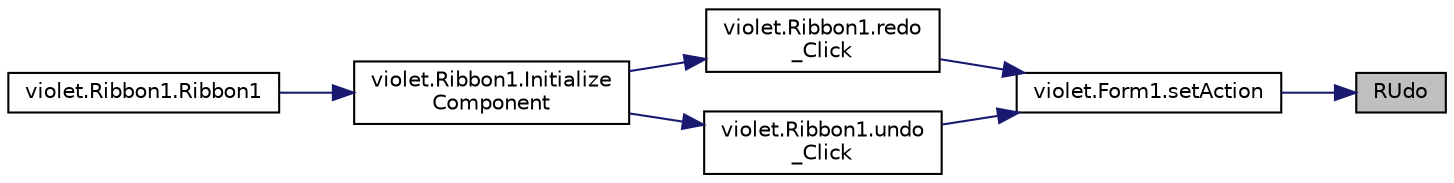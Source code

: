 digraph "RUdo"
{
 // LATEX_PDF_SIZE
  edge [fontname="Helvetica",fontsize="10",labelfontname="Helvetica",labelfontsize="10"];
  node [fontname="Helvetica",fontsize="10",shape=record];
  rankdir="RL";
  Node82 [label="RUdo",height=0.2,width=0.4,color="black", fillcolor="grey75", style="filled", fontcolor="black",tooltip=" "];
  Node82 -> Node83 [dir="back",color="midnightblue",fontsize="10",style="solid",fontname="Helvetica"];
  Node83 [label="violet.Form1.setAction",height=0.2,width=0.4,color="black", fillcolor="white", style="filled",URL="$classviolet_1_1Form1.html#adf3b52372f5e69f7ccae32558f617f2d",tooltip="選擇使用Redo或Undo"];
  Node83 -> Node84 [dir="back",color="midnightblue",fontsize="10",style="solid",fontname="Helvetica"];
  Node84 [label="violet.Ribbon1.redo\l_Click",height=0.2,width=0.4,color="black", fillcolor="white", style="filled",URL="$classviolet_1_1Ribbon1.html#a37234094454fd294f6594a657dd660c5",tooltip=" "];
  Node84 -> Node85 [dir="back",color="midnightblue",fontsize="10",style="solid",fontname="Helvetica"];
  Node85 [label="violet.Ribbon1.Initialize\lComponent",height=0.2,width=0.4,color="black", fillcolor="white", style="filled",URL="$classviolet_1_1Ribbon1.html#a6405d5db675d5338663195a4d12b4c9f",tooltip="此為設計工具支援所需的方法 - 請勿使用程式碼編輯器 修改這個方法的內容。"];
  Node85 -> Node86 [dir="back",color="midnightblue",fontsize="10",style="solid",fontname="Helvetica"];
  Node86 [label="violet.Ribbon1.Ribbon1",height=0.2,width=0.4,color="black", fillcolor="white", style="filled",URL="$classviolet_1_1Ribbon1.html#afc6de2c82a1dd328f4aa83e0e02bf293",tooltip=" "];
  Node83 -> Node87 [dir="back",color="midnightblue",fontsize="10",style="solid",fontname="Helvetica"];
  Node87 [label="violet.Ribbon1.undo\l_Click",height=0.2,width=0.4,color="black", fillcolor="white", style="filled",URL="$classviolet_1_1Ribbon1.html#a9122c490c8e398bc603111d2a9b7e3f1",tooltip=" "];
  Node87 -> Node85 [dir="back",color="midnightblue",fontsize="10",style="solid",fontname="Helvetica"];
}
